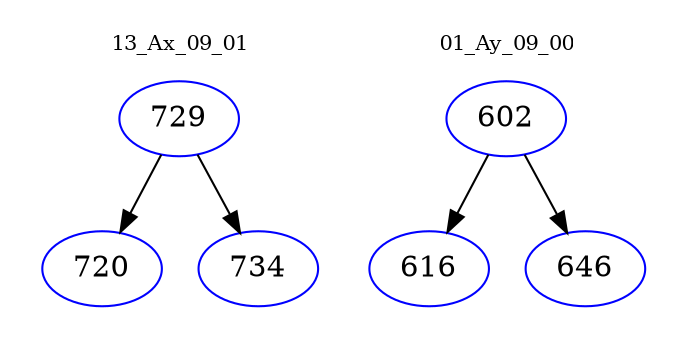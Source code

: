 digraph{
subgraph cluster_0 {
color = white
label = "13_Ax_09_01";
fontsize=10;
T0_729 [label="729", color="blue"]
T0_729 -> T0_720 [color="black"]
T0_720 [label="720", color="blue"]
T0_729 -> T0_734 [color="black"]
T0_734 [label="734", color="blue"]
}
subgraph cluster_1 {
color = white
label = "01_Ay_09_00";
fontsize=10;
T1_602 [label="602", color="blue"]
T1_602 -> T1_616 [color="black"]
T1_616 [label="616", color="blue"]
T1_602 -> T1_646 [color="black"]
T1_646 [label="646", color="blue"]
}
}

